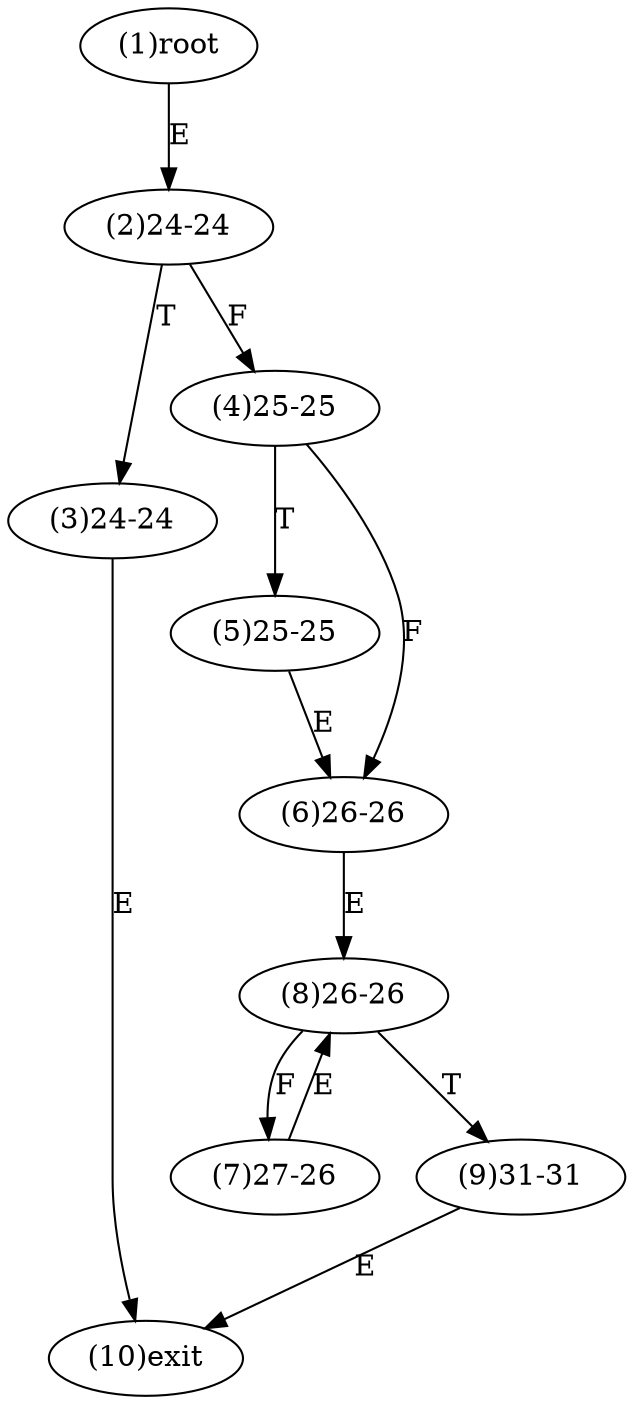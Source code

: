 digraph "" { 
1[ label="(1)root"];
2[ label="(2)24-24"];
3[ label="(3)24-24"];
4[ label="(4)25-25"];
5[ label="(5)25-25"];
6[ label="(6)26-26"];
7[ label="(7)27-26"];
8[ label="(8)26-26"];
9[ label="(9)31-31"];
10[ label="(10)exit"];
1->2[ label="E"];
2->4[ label="F"];
2->3[ label="T"];
3->10[ label="E"];
4->6[ label="F"];
4->5[ label="T"];
5->6[ label="E"];
6->8[ label="E"];
7->8[ label="E"];
8->7[ label="F"];
8->9[ label="T"];
9->10[ label="E"];
}